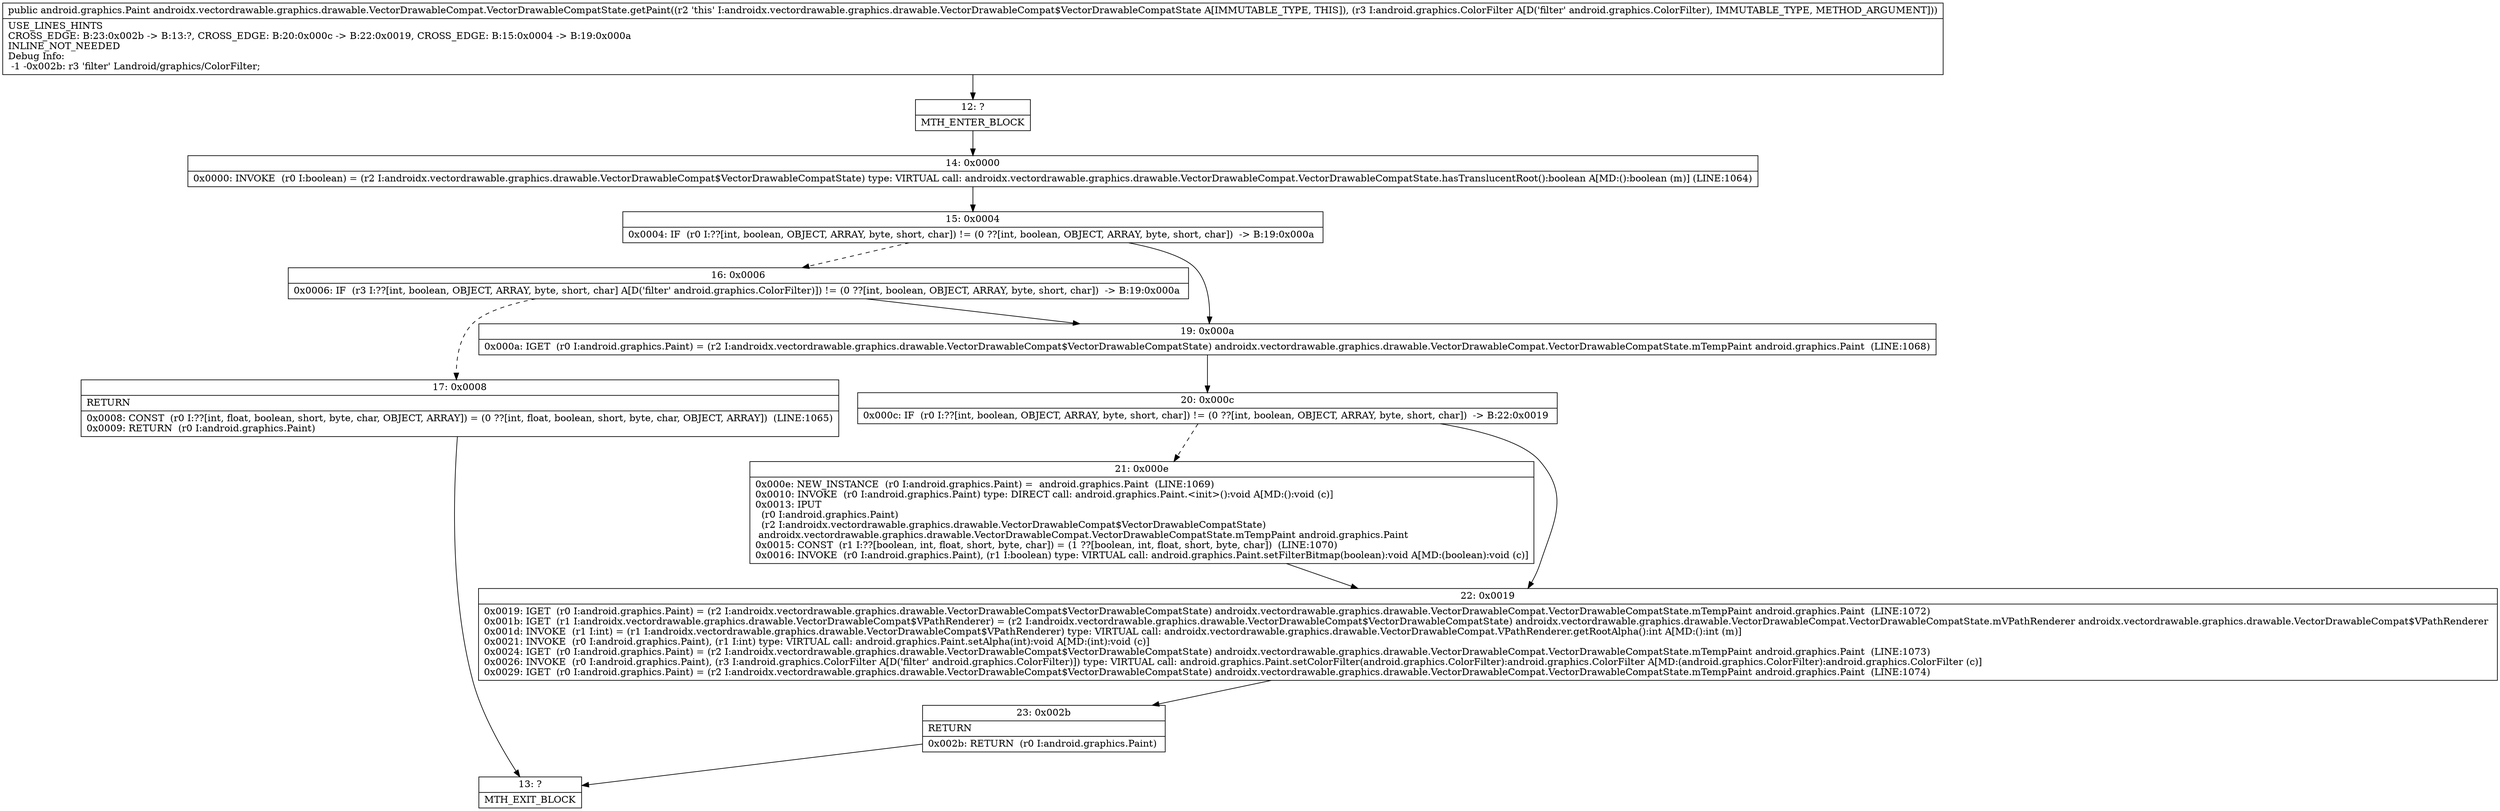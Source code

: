 digraph "CFG forandroidx.vectordrawable.graphics.drawable.VectorDrawableCompat.VectorDrawableCompatState.getPaint(Landroid\/graphics\/ColorFilter;)Landroid\/graphics\/Paint;" {
Node_12 [shape=record,label="{12\:\ ?|MTH_ENTER_BLOCK\l}"];
Node_14 [shape=record,label="{14\:\ 0x0000|0x0000: INVOKE  (r0 I:boolean) = (r2 I:androidx.vectordrawable.graphics.drawable.VectorDrawableCompat$VectorDrawableCompatState) type: VIRTUAL call: androidx.vectordrawable.graphics.drawable.VectorDrawableCompat.VectorDrawableCompatState.hasTranslucentRoot():boolean A[MD:():boolean (m)] (LINE:1064)\l}"];
Node_15 [shape=record,label="{15\:\ 0x0004|0x0004: IF  (r0 I:??[int, boolean, OBJECT, ARRAY, byte, short, char]) != (0 ??[int, boolean, OBJECT, ARRAY, byte, short, char])  \-\> B:19:0x000a \l}"];
Node_16 [shape=record,label="{16\:\ 0x0006|0x0006: IF  (r3 I:??[int, boolean, OBJECT, ARRAY, byte, short, char] A[D('filter' android.graphics.ColorFilter)]) != (0 ??[int, boolean, OBJECT, ARRAY, byte, short, char])  \-\> B:19:0x000a \l}"];
Node_17 [shape=record,label="{17\:\ 0x0008|RETURN\l|0x0008: CONST  (r0 I:??[int, float, boolean, short, byte, char, OBJECT, ARRAY]) = (0 ??[int, float, boolean, short, byte, char, OBJECT, ARRAY])  (LINE:1065)\l0x0009: RETURN  (r0 I:android.graphics.Paint) \l}"];
Node_13 [shape=record,label="{13\:\ ?|MTH_EXIT_BLOCK\l}"];
Node_19 [shape=record,label="{19\:\ 0x000a|0x000a: IGET  (r0 I:android.graphics.Paint) = (r2 I:androidx.vectordrawable.graphics.drawable.VectorDrawableCompat$VectorDrawableCompatState) androidx.vectordrawable.graphics.drawable.VectorDrawableCompat.VectorDrawableCompatState.mTempPaint android.graphics.Paint  (LINE:1068)\l}"];
Node_20 [shape=record,label="{20\:\ 0x000c|0x000c: IF  (r0 I:??[int, boolean, OBJECT, ARRAY, byte, short, char]) != (0 ??[int, boolean, OBJECT, ARRAY, byte, short, char])  \-\> B:22:0x0019 \l}"];
Node_21 [shape=record,label="{21\:\ 0x000e|0x000e: NEW_INSTANCE  (r0 I:android.graphics.Paint) =  android.graphics.Paint  (LINE:1069)\l0x0010: INVOKE  (r0 I:android.graphics.Paint) type: DIRECT call: android.graphics.Paint.\<init\>():void A[MD:():void (c)]\l0x0013: IPUT  \l  (r0 I:android.graphics.Paint)\l  (r2 I:androidx.vectordrawable.graphics.drawable.VectorDrawableCompat$VectorDrawableCompatState)\l androidx.vectordrawable.graphics.drawable.VectorDrawableCompat.VectorDrawableCompatState.mTempPaint android.graphics.Paint \l0x0015: CONST  (r1 I:??[boolean, int, float, short, byte, char]) = (1 ??[boolean, int, float, short, byte, char])  (LINE:1070)\l0x0016: INVOKE  (r0 I:android.graphics.Paint), (r1 I:boolean) type: VIRTUAL call: android.graphics.Paint.setFilterBitmap(boolean):void A[MD:(boolean):void (c)]\l}"];
Node_22 [shape=record,label="{22\:\ 0x0019|0x0019: IGET  (r0 I:android.graphics.Paint) = (r2 I:androidx.vectordrawable.graphics.drawable.VectorDrawableCompat$VectorDrawableCompatState) androidx.vectordrawable.graphics.drawable.VectorDrawableCompat.VectorDrawableCompatState.mTempPaint android.graphics.Paint  (LINE:1072)\l0x001b: IGET  (r1 I:androidx.vectordrawable.graphics.drawable.VectorDrawableCompat$VPathRenderer) = (r2 I:androidx.vectordrawable.graphics.drawable.VectorDrawableCompat$VectorDrawableCompatState) androidx.vectordrawable.graphics.drawable.VectorDrawableCompat.VectorDrawableCompatState.mVPathRenderer androidx.vectordrawable.graphics.drawable.VectorDrawableCompat$VPathRenderer \l0x001d: INVOKE  (r1 I:int) = (r1 I:androidx.vectordrawable.graphics.drawable.VectorDrawableCompat$VPathRenderer) type: VIRTUAL call: androidx.vectordrawable.graphics.drawable.VectorDrawableCompat.VPathRenderer.getRootAlpha():int A[MD:():int (m)]\l0x0021: INVOKE  (r0 I:android.graphics.Paint), (r1 I:int) type: VIRTUAL call: android.graphics.Paint.setAlpha(int):void A[MD:(int):void (c)]\l0x0024: IGET  (r0 I:android.graphics.Paint) = (r2 I:androidx.vectordrawable.graphics.drawable.VectorDrawableCompat$VectorDrawableCompatState) androidx.vectordrawable.graphics.drawable.VectorDrawableCompat.VectorDrawableCompatState.mTempPaint android.graphics.Paint  (LINE:1073)\l0x0026: INVOKE  (r0 I:android.graphics.Paint), (r3 I:android.graphics.ColorFilter A[D('filter' android.graphics.ColorFilter)]) type: VIRTUAL call: android.graphics.Paint.setColorFilter(android.graphics.ColorFilter):android.graphics.ColorFilter A[MD:(android.graphics.ColorFilter):android.graphics.ColorFilter (c)]\l0x0029: IGET  (r0 I:android.graphics.Paint) = (r2 I:androidx.vectordrawable.graphics.drawable.VectorDrawableCompat$VectorDrawableCompatState) androidx.vectordrawable.graphics.drawable.VectorDrawableCompat.VectorDrawableCompatState.mTempPaint android.graphics.Paint  (LINE:1074)\l}"];
Node_23 [shape=record,label="{23\:\ 0x002b|RETURN\l|0x002b: RETURN  (r0 I:android.graphics.Paint) \l}"];
MethodNode[shape=record,label="{public android.graphics.Paint androidx.vectordrawable.graphics.drawable.VectorDrawableCompat.VectorDrawableCompatState.getPaint((r2 'this' I:androidx.vectordrawable.graphics.drawable.VectorDrawableCompat$VectorDrawableCompatState A[IMMUTABLE_TYPE, THIS]), (r3 I:android.graphics.ColorFilter A[D('filter' android.graphics.ColorFilter), IMMUTABLE_TYPE, METHOD_ARGUMENT]))  | USE_LINES_HINTS\lCROSS_EDGE: B:23:0x002b \-\> B:13:?, CROSS_EDGE: B:20:0x000c \-\> B:22:0x0019, CROSS_EDGE: B:15:0x0004 \-\> B:19:0x000a\lINLINE_NOT_NEEDED\lDebug Info:\l  \-1 \-0x002b: r3 'filter' Landroid\/graphics\/ColorFilter;\l}"];
MethodNode -> Node_12;Node_12 -> Node_14;
Node_14 -> Node_15;
Node_15 -> Node_16[style=dashed];
Node_15 -> Node_19;
Node_16 -> Node_17[style=dashed];
Node_16 -> Node_19;
Node_17 -> Node_13;
Node_19 -> Node_20;
Node_20 -> Node_21[style=dashed];
Node_20 -> Node_22;
Node_21 -> Node_22;
Node_22 -> Node_23;
Node_23 -> Node_13;
}

